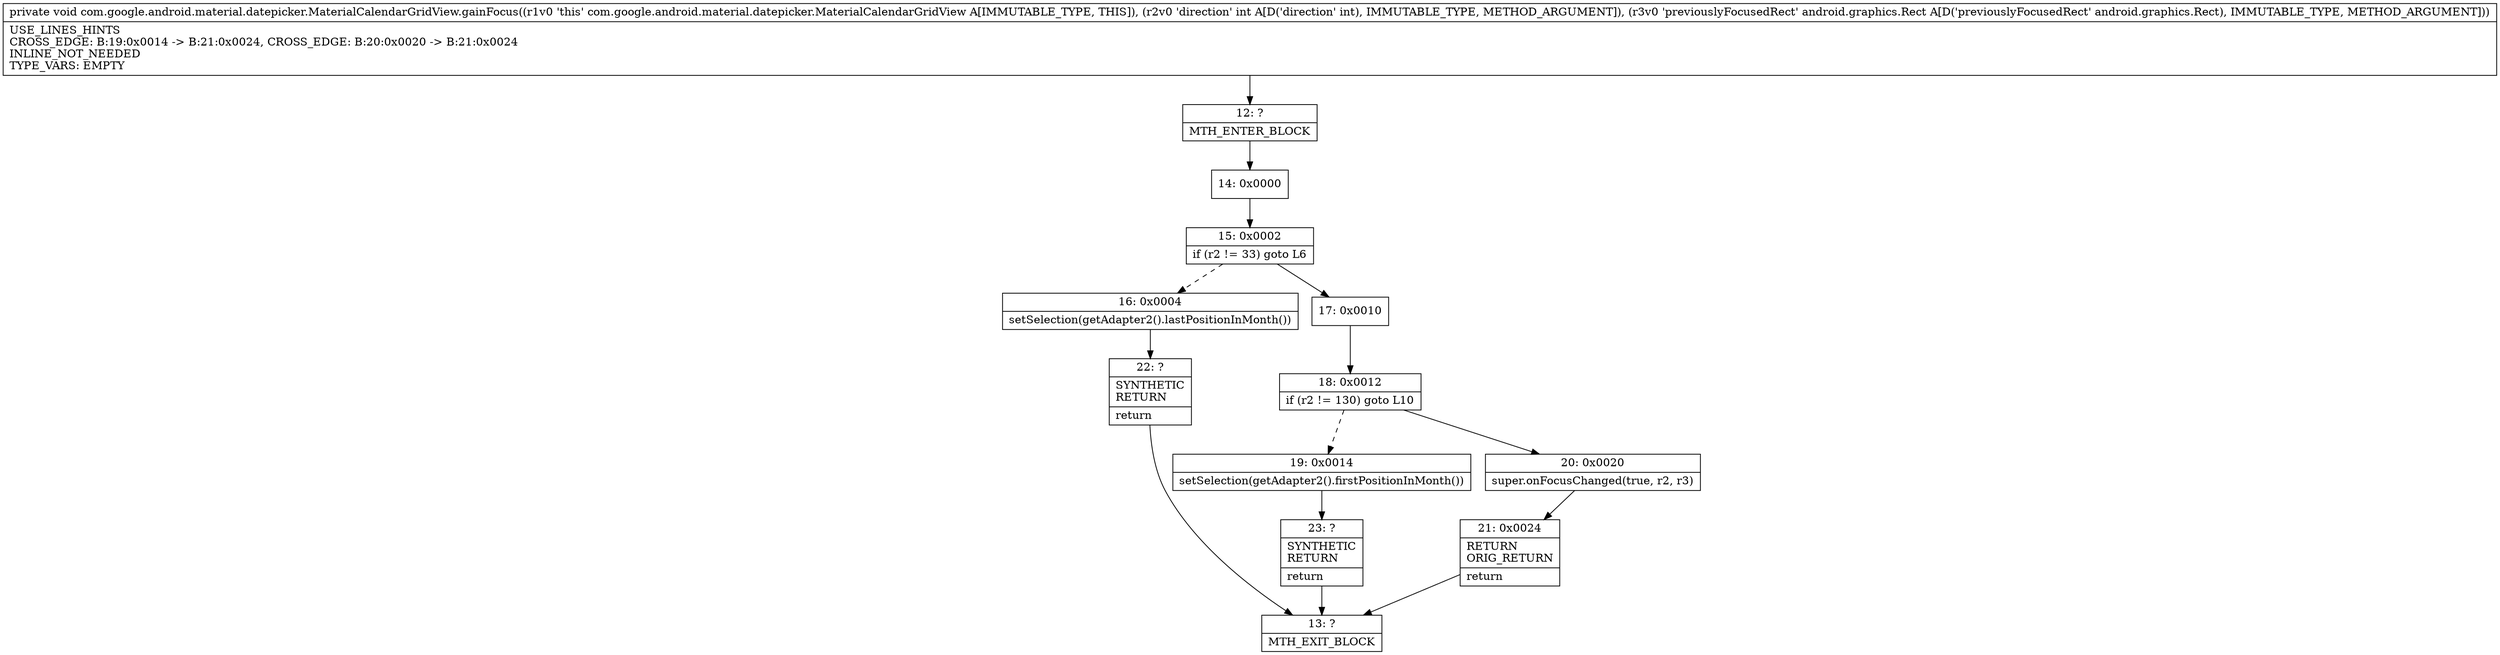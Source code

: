 digraph "CFG forcom.google.android.material.datepicker.MaterialCalendarGridView.gainFocus(ILandroid\/graphics\/Rect;)V" {
Node_12 [shape=record,label="{12\:\ ?|MTH_ENTER_BLOCK\l}"];
Node_14 [shape=record,label="{14\:\ 0x0000}"];
Node_15 [shape=record,label="{15\:\ 0x0002|if (r2 != 33) goto L6\l}"];
Node_16 [shape=record,label="{16\:\ 0x0004|setSelection(getAdapter2().lastPositionInMonth())\l}"];
Node_22 [shape=record,label="{22\:\ ?|SYNTHETIC\lRETURN\l|return\l}"];
Node_13 [shape=record,label="{13\:\ ?|MTH_EXIT_BLOCK\l}"];
Node_17 [shape=record,label="{17\:\ 0x0010}"];
Node_18 [shape=record,label="{18\:\ 0x0012|if (r2 != 130) goto L10\l}"];
Node_19 [shape=record,label="{19\:\ 0x0014|setSelection(getAdapter2().firstPositionInMonth())\l}"];
Node_23 [shape=record,label="{23\:\ ?|SYNTHETIC\lRETURN\l|return\l}"];
Node_20 [shape=record,label="{20\:\ 0x0020|super.onFocusChanged(true, r2, r3)\l}"];
Node_21 [shape=record,label="{21\:\ 0x0024|RETURN\lORIG_RETURN\l|return\l}"];
MethodNode[shape=record,label="{private void com.google.android.material.datepicker.MaterialCalendarGridView.gainFocus((r1v0 'this' com.google.android.material.datepicker.MaterialCalendarGridView A[IMMUTABLE_TYPE, THIS]), (r2v0 'direction' int A[D('direction' int), IMMUTABLE_TYPE, METHOD_ARGUMENT]), (r3v0 'previouslyFocusedRect' android.graphics.Rect A[D('previouslyFocusedRect' android.graphics.Rect), IMMUTABLE_TYPE, METHOD_ARGUMENT]))  | USE_LINES_HINTS\lCROSS_EDGE: B:19:0x0014 \-\> B:21:0x0024, CROSS_EDGE: B:20:0x0020 \-\> B:21:0x0024\lINLINE_NOT_NEEDED\lTYPE_VARS: EMPTY\l}"];
MethodNode -> Node_12;Node_12 -> Node_14;
Node_14 -> Node_15;
Node_15 -> Node_16[style=dashed];
Node_15 -> Node_17;
Node_16 -> Node_22;
Node_22 -> Node_13;
Node_17 -> Node_18;
Node_18 -> Node_19[style=dashed];
Node_18 -> Node_20;
Node_19 -> Node_23;
Node_23 -> Node_13;
Node_20 -> Node_21;
Node_21 -> Node_13;
}

